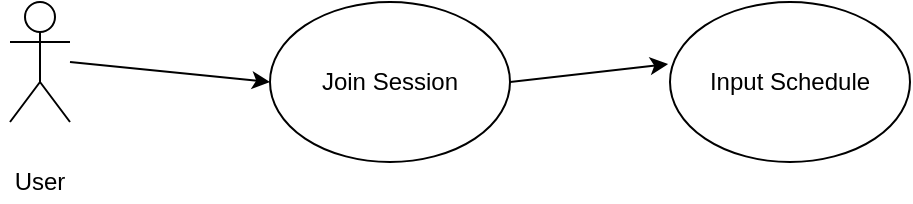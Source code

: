 <mxfile version="13.2.4" type="google"><diagram id="0338K63rl85v3L5Cgq9m" name="Page-1"><mxGraphModel dx="868" dy="482" grid="1" gridSize="10" guides="1" tooltips="1" connect="1" arrows="1" fold="1" page="1" pageScale="1" pageWidth="850" pageHeight="1100" math="0" shadow="0"><root><mxCell id="0"/><mxCell id="1" parent="0"/><mxCell id="hjgDFMPTohax-wcfQwQC-1" value="Actor" style="shape=umlActor;verticalLabelPosition=bottom;labelBackgroundColor=#ffffff;verticalAlign=top;html=1;outlineConnect=0;noLabel=1;fontColor=none;" vertex="1" parent="1"><mxGeometry x="120" y="170" width="30" height="60" as="geometry"/></mxCell><mxCell id="hjgDFMPTohax-wcfQwQC-2" value="User" style="text;html=1;strokeColor=none;fillColor=none;align=center;verticalAlign=middle;whiteSpace=wrap;rounded=0;fontColor=none;" vertex="1" parent="1"><mxGeometry x="115" y="250" width="40" height="20" as="geometry"/></mxCell><mxCell id="hjgDFMPTohax-wcfQwQC-3" value="" style="ellipse;whiteSpace=wrap;html=1;fontColor=none;" vertex="1" parent="1"><mxGeometry x="250" y="170" width="120" height="80" as="geometry"/></mxCell><mxCell id="hjgDFMPTohax-wcfQwQC-4" value="" style="ellipse;whiteSpace=wrap;html=1;fontColor=none;" vertex="1" parent="1"><mxGeometry x="450" y="170" width="120" height="80" as="geometry"/></mxCell><mxCell id="hjgDFMPTohax-wcfQwQC-5" value="" style="endArrow=classic;html=1;fontColor=none;entryX=-0.008;entryY=0.388;entryDx=0;entryDy=0;entryPerimeter=0;" edge="1" parent="1" target="hjgDFMPTohax-wcfQwQC-4"><mxGeometry width="50" height="50" relative="1" as="geometry"><mxPoint x="370" y="210" as="sourcePoint"/><mxPoint x="420" y="160" as="targetPoint"/><Array as="points"/></mxGeometry></mxCell><mxCell id="hjgDFMPTohax-wcfQwQC-6" value="" style="endArrow=classic;html=1;fontColor=none;entryX=0;entryY=0.5;entryDx=0;entryDy=0;" edge="1" parent="1" target="hjgDFMPTohax-wcfQwQC-3"><mxGeometry width="50" height="50" relative="1" as="geometry"><mxPoint x="150" y="200" as="sourcePoint"/><mxPoint x="200" y="150" as="targetPoint"/></mxGeometry></mxCell><mxCell id="hjgDFMPTohax-wcfQwQC-7" value="Join Session" style="text;html=1;strokeColor=none;fillColor=none;align=center;verticalAlign=middle;whiteSpace=wrap;rounded=0;fontColor=none;" vertex="1" parent="1"><mxGeometry x="250" y="200" width="120" height="20" as="geometry"/></mxCell><mxCell id="hjgDFMPTohax-wcfQwQC-8" value="Input Schedule" style="text;html=1;strokeColor=none;fillColor=none;align=center;verticalAlign=middle;whiteSpace=wrap;rounded=0;fontColor=none;" vertex="1" parent="1"><mxGeometry x="460" y="200" width="100" height="20" as="geometry"/></mxCell></root></mxGraphModel></diagram></mxfile>